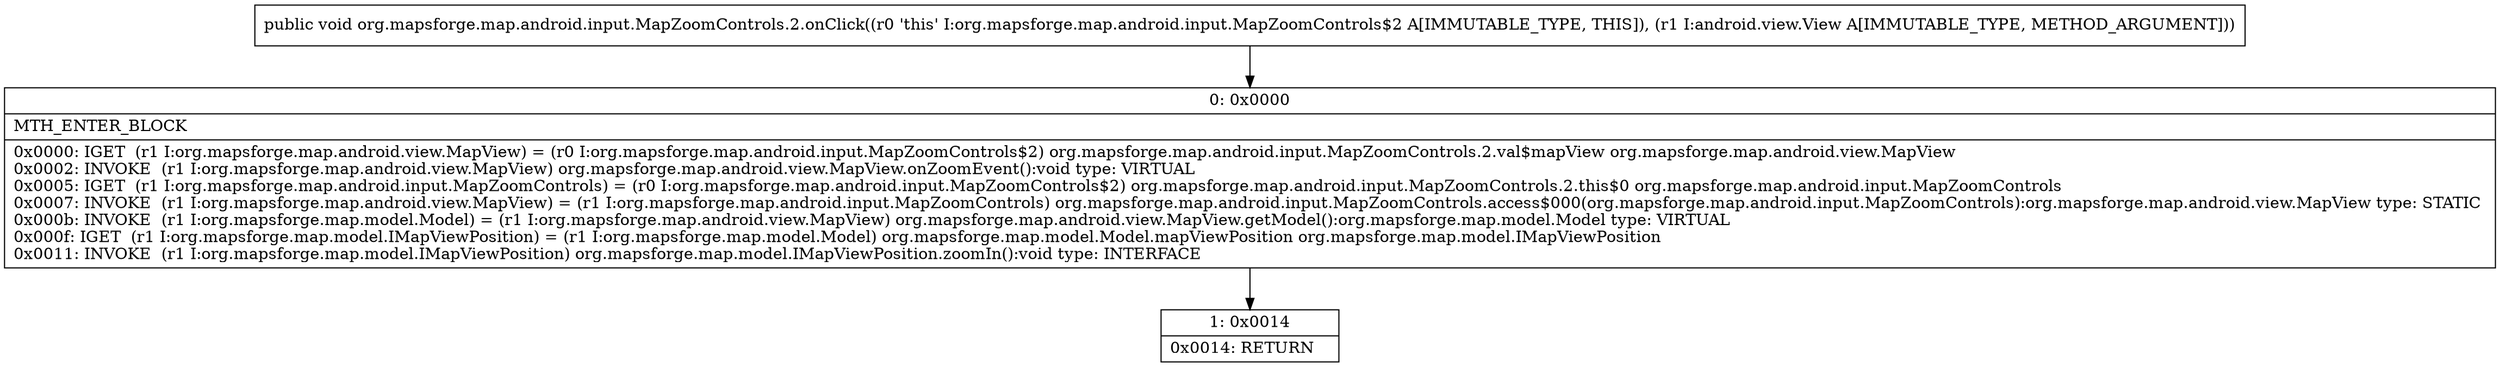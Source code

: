 digraph "CFG fororg.mapsforge.map.android.input.MapZoomControls.2.onClick(Landroid\/view\/View;)V" {
Node_0 [shape=record,label="{0\:\ 0x0000|MTH_ENTER_BLOCK\l|0x0000: IGET  (r1 I:org.mapsforge.map.android.view.MapView) = (r0 I:org.mapsforge.map.android.input.MapZoomControls$2) org.mapsforge.map.android.input.MapZoomControls.2.val$mapView org.mapsforge.map.android.view.MapView \l0x0002: INVOKE  (r1 I:org.mapsforge.map.android.view.MapView) org.mapsforge.map.android.view.MapView.onZoomEvent():void type: VIRTUAL \l0x0005: IGET  (r1 I:org.mapsforge.map.android.input.MapZoomControls) = (r0 I:org.mapsforge.map.android.input.MapZoomControls$2) org.mapsforge.map.android.input.MapZoomControls.2.this$0 org.mapsforge.map.android.input.MapZoomControls \l0x0007: INVOKE  (r1 I:org.mapsforge.map.android.view.MapView) = (r1 I:org.mapsforge.map.android.input.MapZoomControls) org.mapsforge.map.android.input.MapZoomControls.access$000(org.mapsforge.map.android.input.MapZoomControls):org.mapsforge.map.android.view.MapView type: STATIC \l0x000b: INVOKE  (r1 I:org.mapsforge.map.model.Model) = (r1 I:org.mapsforge.map.android.view.MapView) org.mapsforge.map.android.view.MapView.getModel():org.mapsforge.map.model.Model type: VIRTUAL \l0x000f: IGET  (r1 I:org.mapsforge.map.model.IMapViewPosition) = (r1 I:org.mapsforge.map.model.Model) org.mapsforge.map.model.Model.mapViewPosition org.mapsforge.map.model.IMapViewPosition \l0x0011: INVOKE  (r1 I:org.mapsforge.map.model.IMapViewPosition) org.mapsforge.map.model.IMapViewPosition.zoomIn():void type: INTERFACE \l}"];
Node_1 [shape=record,label="{1\:\ 0x0014|0x0014: RETURN   \l}"];
MethodNode[shape=record,label="{public void org.mapsforge.map.android.input.MapZoomControls.2.onClick((r0 'this' I:org.mapsforge.map.android.input.MapZoomControls$2 A[IMMUTABLE_TYPE, THIS]), (r1 I:android.view.View A[IMMUTABLE_TYPE, METHOD_ARGUMENT])) }"];
MethodNode -> Node_0;
Node_0 -> Node_1;
}

